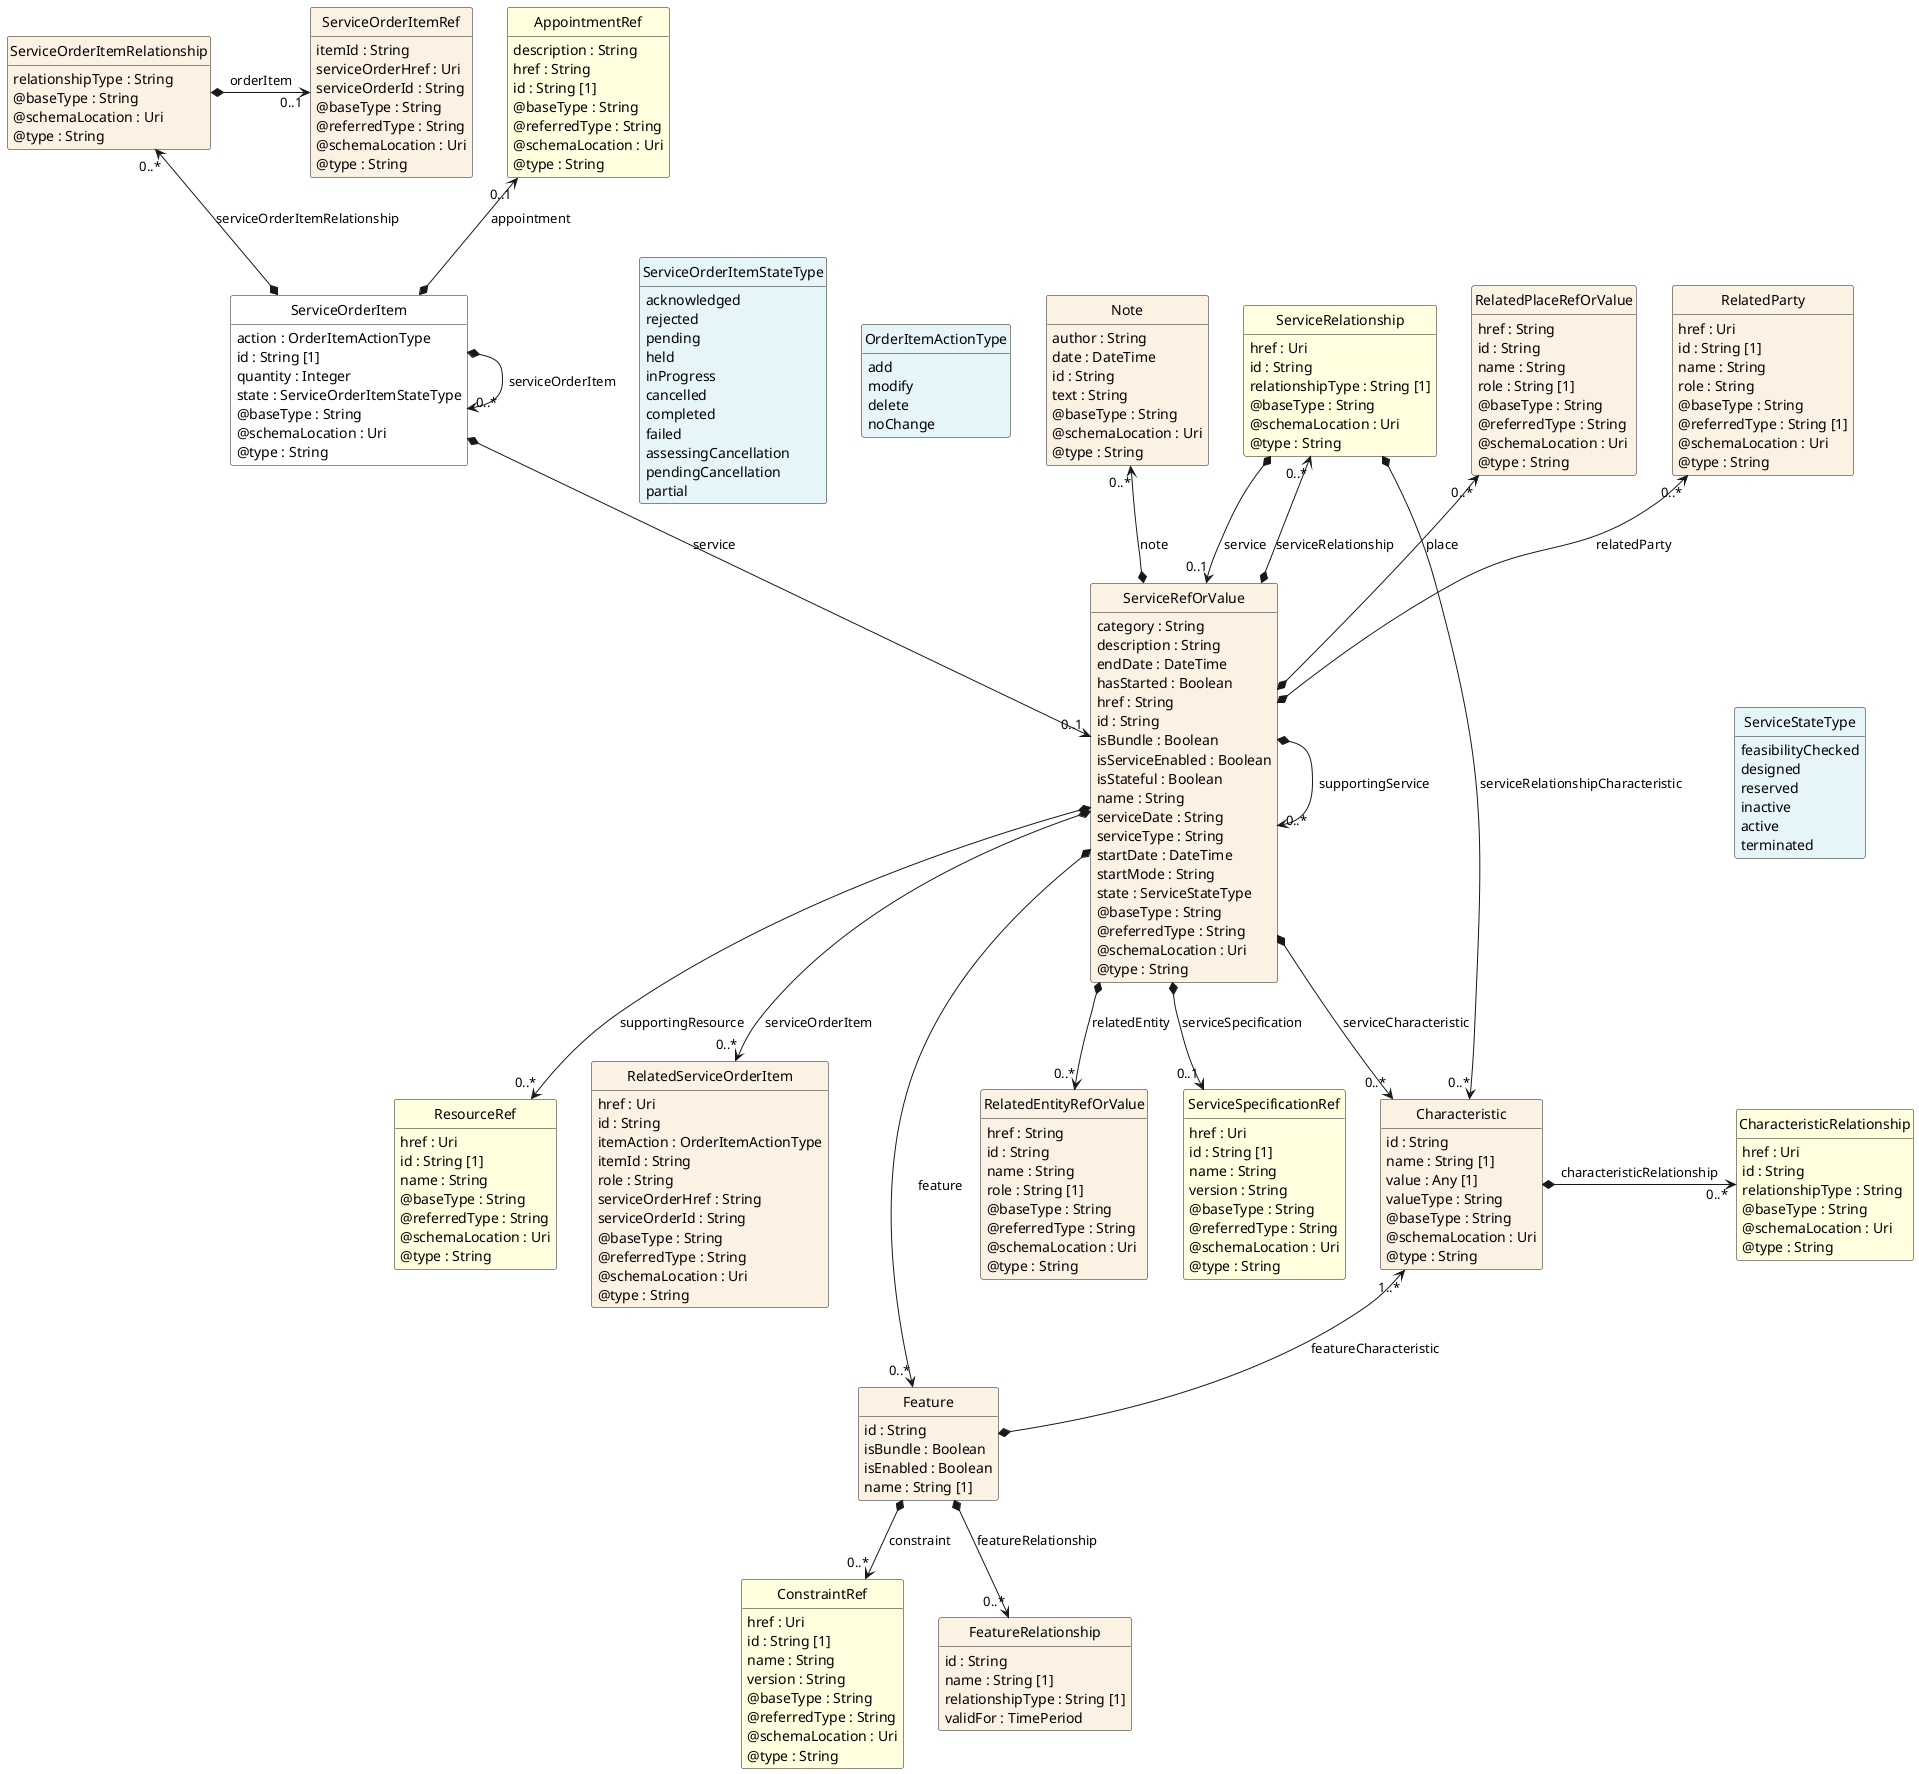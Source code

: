 @startuml
hide circle
hide methods
hide stereotype
show <<Enumeration>> stereotype
skinparam class {
   BackgroundColor<<Enumeration>> #E6F5F7
   BackgroundColor<<Ref>> #FFFFE0
   BackgroundColor<<Pivot>> #FFFFFFF
   BackgroundColor<<SimpleType>> #E2F0DA
   BackgroundColor #FCF2E3
}

class ServiceOrderItem <<Pivot>> {
    action : OrderItemActionType
    id : String [1]
    quantity : Integer
    state : ServiceOrderItemStateType
    @baseType : String
    @schemaLocation : Uri
    @type : String
}

class ServiceOrderItemRelationship  {
    relationshipType : String
    @baseType : String
    @schemaLocation : Uri
    @type : String
}

class ServiceOrderItemRef  {
    itemId : String
    serviceOrderHref : Uri
    serviceOrderId : String
    @baseType : String
    @referredType : String
    @schemaLocation : Uri
    @type : String
}

class ServiceRefOrValue  {
    category : String
    description : String
    endDate : DateTime
    hasStarted : Boolean
    href : String
    id : String
    isBundle : Boolean
    isServiceEnabled : Boolean
    isStateful : Boolean
    name : String
    serviceDate : String
    serviceType : String
    startDate : DateTime
    startMode : String
    state : ServiceStateType
    @baseType : String
    @referredType : String
    @schemaLocation : Uri
    @type : String
}

class Note  {
    author : String
    date : DateTime
    id : String
    text : String
    @baseType : String
    @schemaLocation : Uri
    @type : String
}

class ResourceRef  <<Ref>> {
    href : Uri
    id : String [1]
    name : String
    @baseType : String
    @referredType : String
    @schemaLocation : Uri
    @type : String
}

class RelatedServiceOrderItem  {
    href : Uri
    id : String
    itemAction : OrderItemActionType
    itemId : String
    role : String
    serviceOrderHref : String
    serviceOrderId : String
    @baseType : String
    @referredType : String
    @schemaLocation : Uri
    @type : String
}

class OrderItemActionType <<Enumeration>> {
    add
    modify
    delete
    noChange
}

class ServiceRelationship  <<Ref>> {
    href : Uri
    id : String
    relationshipType : String [1]
    @baseType : String
    @schemaLocation : Uri
    @type : String
}

class Characteristic  {
    id : String
    name : String [1]
    value : Any [1]
    valueType : String
    @baseType : String
    @schemaLocation : Uri
    @type : String
}

class CharacteristicRelationship  <<Ref>> {
    href : Uri
    id : String
    relationshipType : String
    @baseType : String
    @schemaLocation : Uri
    @type : String
}

class Feature  {
    id : String
    isBundle : Boolean
    isEnabled : Boolean
    name : String [1]
}

class ConstraintRef  <<Ref>> {
    href : Uri
    id : String [1]
    name : String
    version : String
    @baseType : String
    @referredType : String
    @schemaLocation : Uri
    @type : String
}

class FeatureRelationship  {
    id : String
    name : String [1]
    relationshipType : String [1]
    validFor : TimePeriod
}

class RelatedPlaceRefOrValue  {
    href : String
    id : String
    name : String
    role : String [1]
    @baseType : String
    @referredType : String
    @schemaLocation : Uri
    @type : String
}

class ServiceStateType <<Enumeration>> {
    feasibilityChecked
    designed
    reserved
    inactive
    active
    terminated
}

class RelatedEntityRefOrValue  {
    href : String
    id : String
    name : String
    role : String [1]
    @baseType : String
    @referredType : String
    @schemaLocation : Uri
    @type : String
}

class ServiceSpecificationRef  <<Ref>> {
    href : Uri
    id : String [1]
    name : String
    version : String
    @baseType : String
    @referredType : String
    @schemaLocation : Uri
    @type : String
}

class RelatedParty  {
    href : Uri
    id : String [1]
    name : String
    role : String
    @baseType : String
    @referredType : String [1]
    @schemaLocation : Uri
    @type : String
}

class AppointmentRef  <<Ref>> {
    description : String
    href : String
    id : String [1]
    @baseType : String
    @referredType : String
    @schemaLocation : Uri
    @type : String
}

class ServiceOrderItemStateType <<Enumeration>> {
    acknowledged
    rejected
    pending
    held
    inProgress
    cancelled
    completed
    failed
    assessingCancellation
    pendingCancellation
    partial
}

ServiceOrderItem *-right-> "0..*" ServiceOrderItem : serviceOrderItem

ServiceOrderItem -right[hidden]-> ServiceOrderItemStateType

ServiceOrderItemStateType -right[hidden]-> OrderItemActionType

ServiceOrderItem *-->  "0..1" ServiceRefOrValue : service

ServiceRefOrValue *-right-> "0..*" ServiceRefOrValue : supportingService

ServiceRefOrValue -right[hidden]-> ServiceStateType

ServiceRelationship "0..*" <--* ServiceRefOrValue : serviceRelationship

ServiceRefOrValue *-->  "0..*" Characteristic : serviceCharacteristic

ServiceRefOrValue *-->  "0..*" Feature : feature

ServiceRelationship *-->  "0..*" Characteristic : serviceRelationshipCharacteristic

ServiceRelationship *-->  "0..1" ServiceRefOrValue : service

Characteristic "1..*" <--* Feature : featureCharacteristic

Note "0..*" <--* ServiceRefOrValue : note

RelatedPlaceRefOrValue "0..*" <--* ServiceRefOrValue : place

RelatedParty "0..*" <--* ServiceRefOrValue : relatedParty

ServiceRefOrValue *-->  "0..1" ServiceSpecificationRef : serviceSpecification

ServiceRefOrValue *-->  "0..*" RelatedServiceOrderItem : serviceOrderItem

ServiceRefOrValue *-->  "0..*" ResourceRef : supportingResource

ServiceRefOrValue *-->  "0..*" RelatedEntityRefOrValue : relatedEntity

ServiceOrderItemRelationship "0..*" <--* ServiceOrderItem : serviceOrderItemRelationship

AppointmentRef "0..1" <--* ServiceOrderItem : appointment

Feature *-->  "0..*" FeatureRelationship : featureRelationship

Feature *-->  "0..*" ConstraintRef : constraint

ServiceOrderItemRelationship *-right-> "0..1" ServiceOrderItemRef : orderItem

CharacteristicRelationship "0..*" <-left-* Characteristic : characteristicRelationship

@enduml